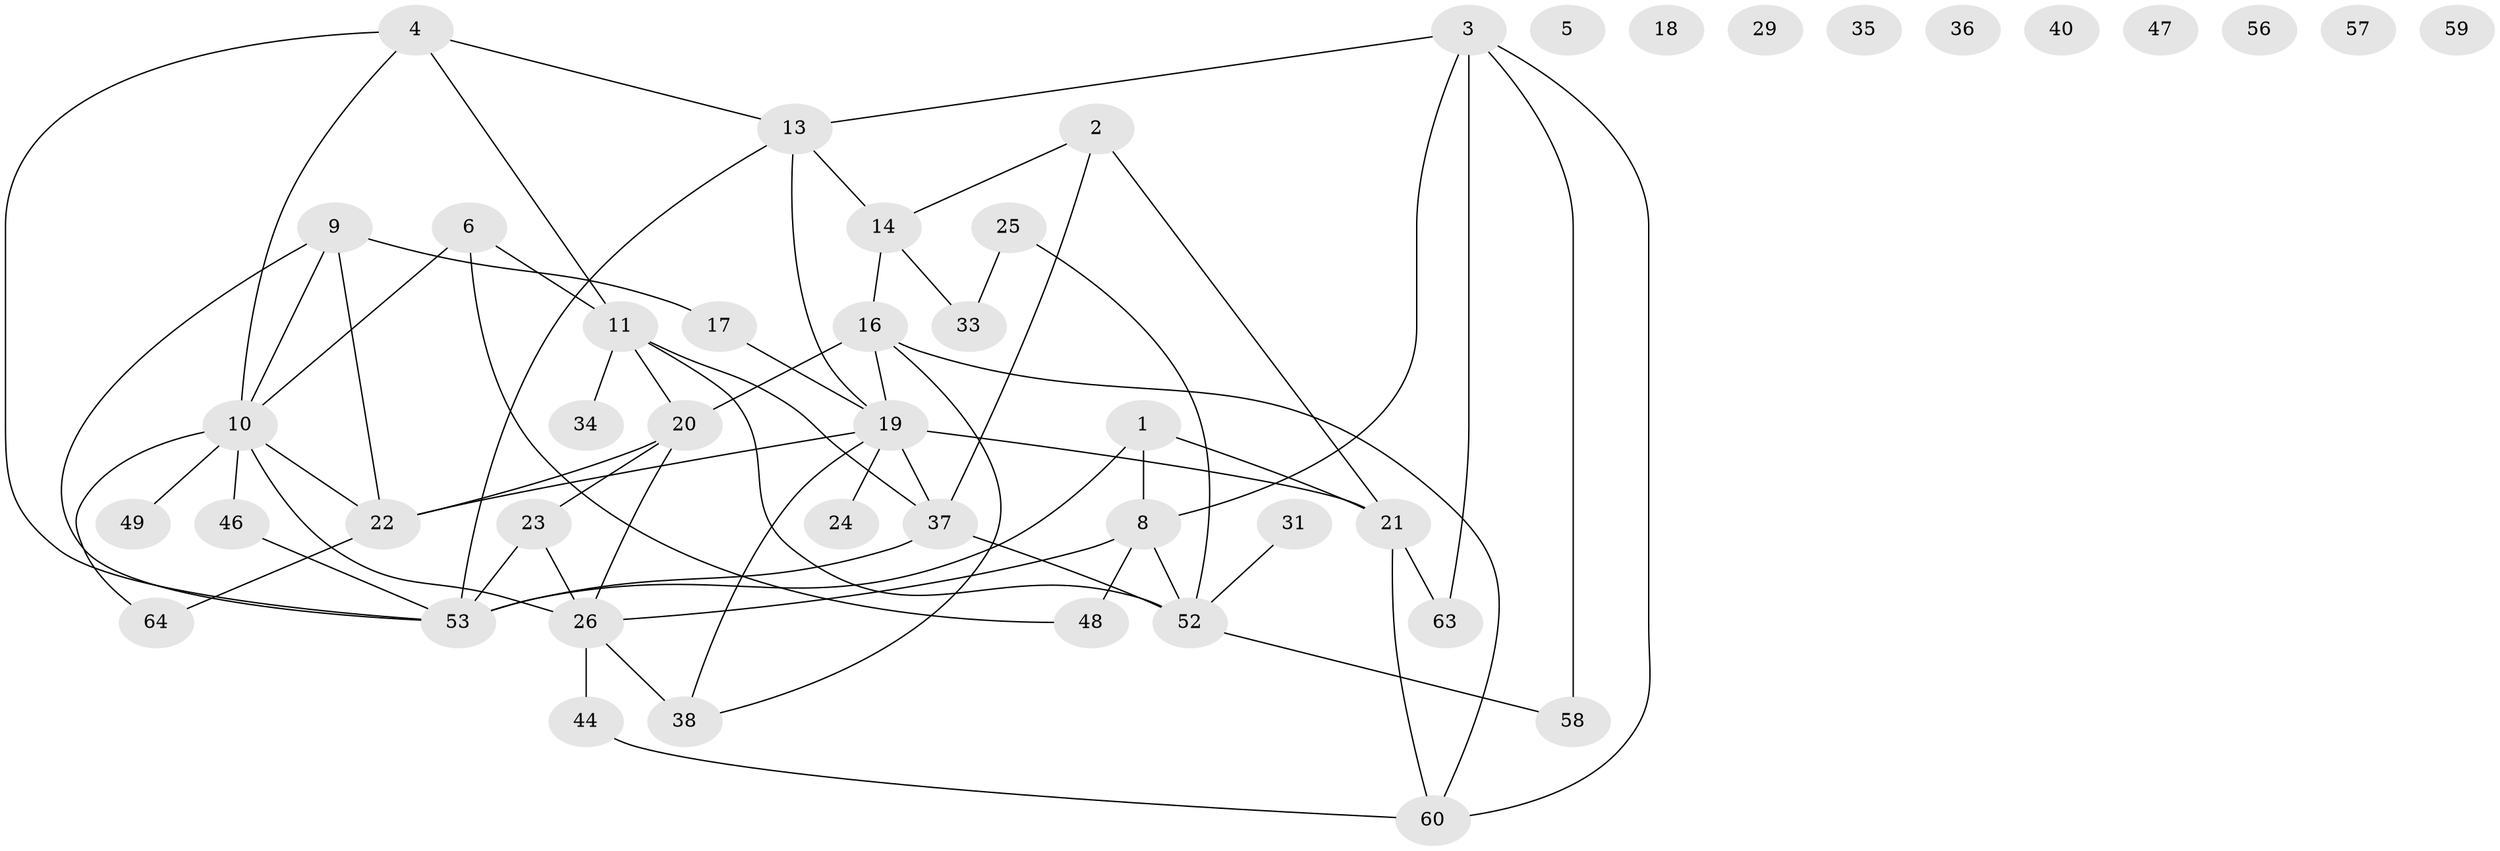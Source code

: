 // original degree distribution, {2: 0.2608695652173913, 3: 0.21739130434782608, 4: 0.13043478260869565, 0: 0.14492753623188406, 6: 0.057971014492753624, 5: 0.08695652173913043, 9: 0.014492753623188406, 1: 0.08695652173913043}
// Generated by graph-tools (version 1.1) at 2025/41/03/06/25 10:41:20]
// undirected, 46 vertices, 67 edges
graph export_dot {
graph [start="1"]
  node [color=gray90,style=filled];
  1 [super="+12"];
  2 [super="+7"];
  3 [super="+27"];
  4 [super="+50"];
  5;
  6 [super="+54"];
  8 [super="+45"];
  9 [super="+28"];
  10 [super="+32"];
  11 [super="+15"];
  13 [super="+51"];
  14 [super="+66"];
  16 [super="+55"];
  17;
  18;
  19 [super="+42"];
  20 [super="+30"];
  21 [super="+41"];
  22 [super="+62"];
  23;
  24;
  25 [super="+43"];
  26 [super="+39"];
  29;
  31;
  33;
  34;
  35;
  36;
  37 [super="+61"];
  38;
  40;
  44;
  46;
  47;
  48;
  49;
  52 [super="+68"];
  53 [super="+67"];
  56;
  57;
  58 [super="+65"];
  59;
  60 [super="+69"];
  63;
  64;
  1 -- 53;
  1 -- 21;
  1 -- 8;
  2 -- 37 [weight=2];
  2 -- 14;
  2 -- 21;
  3 -- 63;
  3 -- 8;
  3 -- 58;
  3 -- 60;
  3 -- 13;
  4 -- 10;
  4 -- 13;
  4 -- 53;
  4 -- 11;
  6 -- 10;
  6 -- 11;
  6 -- 48;
  8 -- 26;
  8 -- 52 [weight=2];
  8 -- 48;
  9 -- 17;
  9 -- 10;
  9 -- 53;
  9 -- 22;
  10 -- 46;
  10 -- 26;
  10 -- 64;
  10 -- 49;
  10 -- 22;
  11 -- 34;
  11 -- 20;
  11 -- 52;
  11 -- 37;
  13 -- 14;
  13 -- 19;
  13 -- 53;
  14 -- 33;
  14 -- 16;
  16 -- 38;
  16 -- 19;
  16 -- 20;
  16 -- 60;
  17 -- 19;
  19 -- 21;
  19 -- 22;
  19 -- 24;
  19 -- 37 [weight=2];
  19 -- 38;
  20 -- 23;
  20 -- 26;
  20 -- 22;
  21 -- 60;
  21 -- 63;
  22 -- 64;
  23 -- 26;
  23 -- 53;
  25 -- 33;
  25 -- 52;
  26 -- 44;
  26 -- 38;
  31 -- 52;
  37 -- 53;
  37 -- 52;
  44 -- 60;
  46 -- 53;
  52 -- 58;
}
